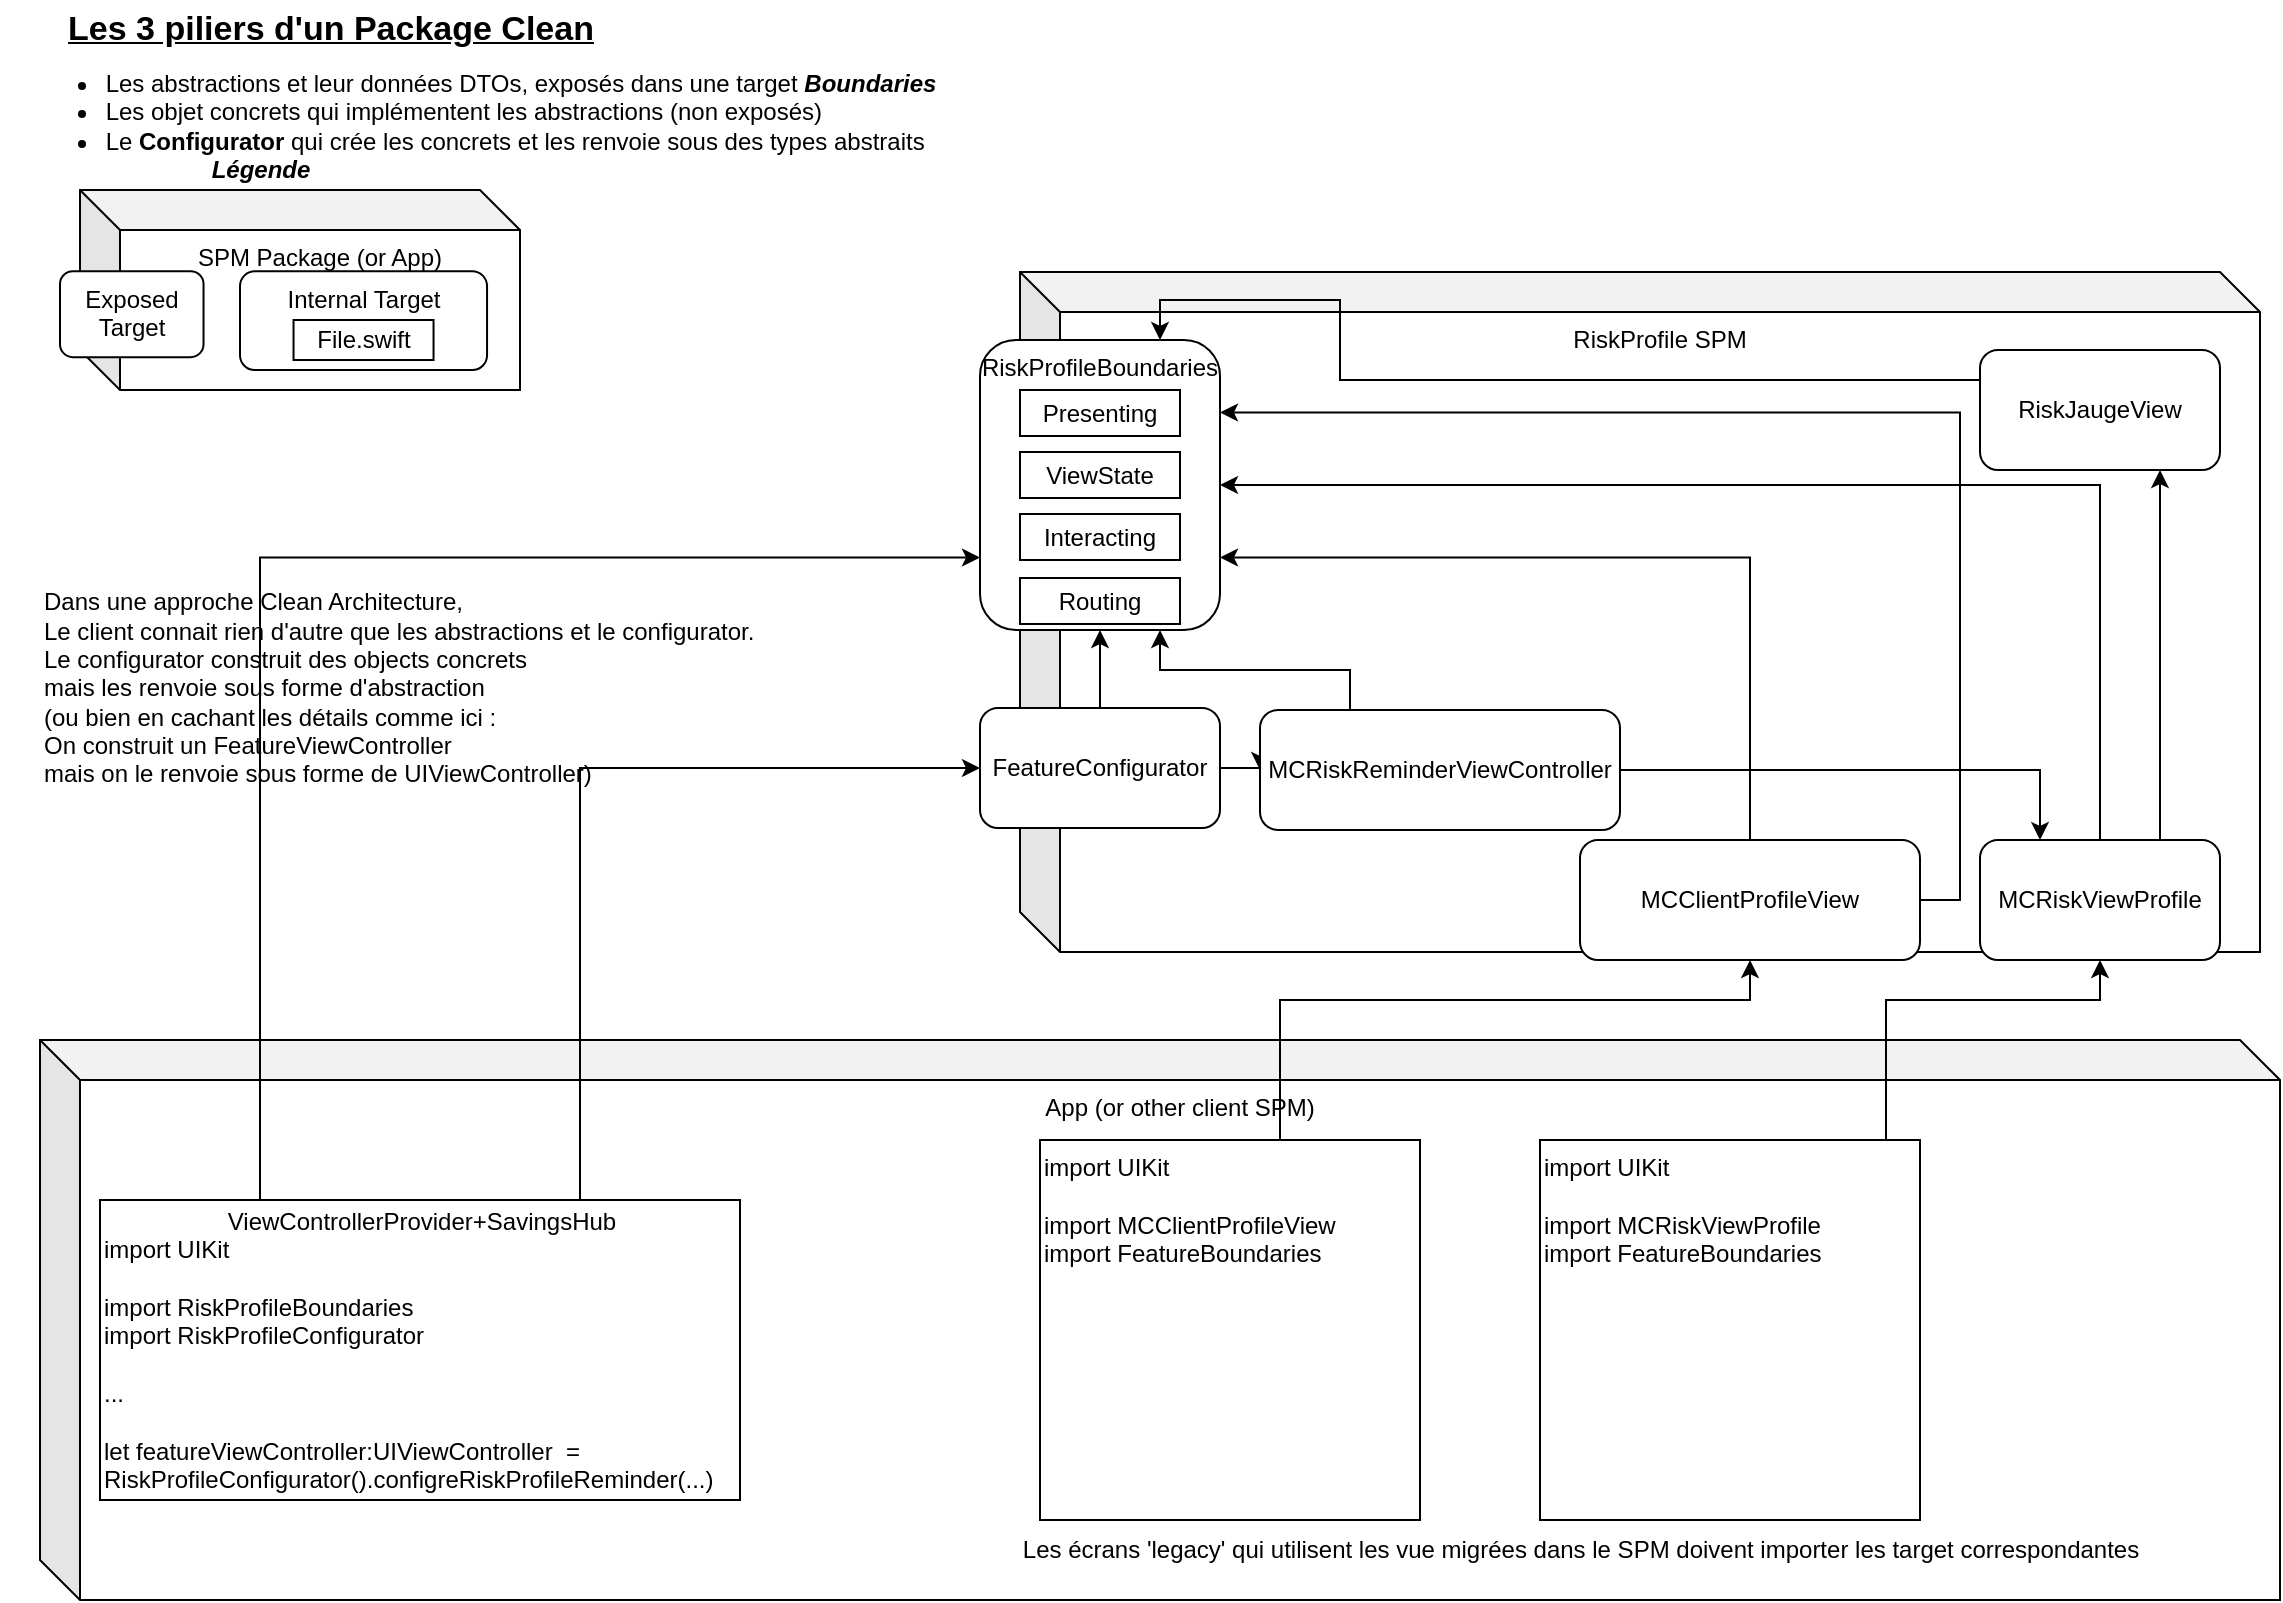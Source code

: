 <mxfile version="21.2.7" type="github">
  <diagram name="Page-1" id="cPZaBPU9ChipEOjV1w3C">
    <mxGraphModel dx="1525" dy="867" grid="1" gridSize="10" guides="1" tooltips="1" connect="1" arrows="1" fold="1" page="1" pageScale="1" pageWidth="1169" pageHeight="827" math="0" shadow="0">
      <root>
        <mxCell id="0" />
        <mxCell id="1" parent="0" />
        <mxCell id="VVqKtF_Fqne7itBjFoDa-1" value="RiskProfile SPM" style="shape=cube;whiteSpace=wrap;html=1;boundedLbl=1;backgroundOutline=1;darkOpacity=0.05;darkOpacity2=0.1;verticalAlign=top;" parent="1" vertex="1">
          <mxGeometry x="510" y="136" width="620" height="340" as="geometry" />
        </mxCell>
        <mxCell id="VVqKtF_Fqne7itBjFoDa-2" value="RiskProfileBoundaries" style="rounded=1;whiteSpace=wrap;html=1;verticalAlign=top;" parent="1" vertex="1">
          <mxGeometry x="490" y="170" width="120" height="145" as="geometry" />
        </mxCell>
        <mxCell id="xhKw9gcedyeIrSXuS4pG-3" style="edgeStyle=orthogonalEdgeStyle;rounded=0;orthogonalLoop=1;jettySize=auto;html=1;exitX=0.75;exitY=0;exitDx=0;exitDy=0;entryX=0.75;entryY=1;entryDx=0;entryDy=0;" edge="1" parent="1" source="VVqKtF_Fqne7itBjFoDa-3" target="xhKw9gcedyeIrSXuS4pG-2">
          <mxGeometry relative="1" as="geometry" />
        </mxCell>
        <mxCell id="xhKw9gcedyeIrSXuS4pG-13" style="edgeStyle=orthogonalEdgeStyle;rounded=0;orthogonalLoop=1;jettySize=auto;html=1;exitX=0.5;exitY=0;exitDx=0;exitDy=0;entryX=1;entryY=0.5;entryDx=0;entryDy=0;" edge="1" parent="1" source="VVqKtF_Fqne7itBjFoDa-3" target="VVqKtF_Fqne7itBjFoDa-2">
          <mxGeometry relative="1" as="geometry" />
        </mxCell>
        <mxCell id="VVqKtF_Fqne7itBjFoDa-3" value="MCRiskViewProfile" style="rounded=1;whiteSpace=wrap;html=1;" parent="1" vertex="1">
          <mxGeometry x="990" y="420" width="120" height="60" as="geometry" />
        </mxCell>
        <mxCell id="VVqKtF_Fqne7itBjFoDa-29" style="edgeStyle=orthogonalEdgeStyle;rounded=0;orthogonalLoop=1;jettySize=auto;html=1;exitX=1;exitY=0.5;exitDx=0;exitDy=0;entryX=1;entryY=0.25;entryDx=0;entryDy=0;" parent="1" source="VVqKtF_Fqne7itBjFoDa-4" target="VVqKtF_Fqne7itBjFoDa-2" edge="1">
          <mxGeometry relative="1" as="geometry" />
        </mxCell>
        <mxCell id="xhKw9gcedyeIrSXuS4pG-27" style="edgeStyle=orthogonalEdgeStyle;rounded=0;orthogonalLoop=1;jettySize=auto;html=1;exitX=0.5;exitY=0;exitDx=0;exitDy=0;entryX=1;entryY=0.75;entryDx=0;entryDy=0;" edge="1" parent="1" source="VVqKtF_Fqne7itBjFoDa-4" target="VVqKtF_Fqne7itBjFoDa-2">
          <mxGeometry relative="1" as="geometry" />
        </mxCell>
        <mxCell id="VVqKtF_Fqne7itBjFoDa-4" value="MCClientProfileView" style="rounded=1;whiteSpace=wrap;html=1;" parent="1" vertex="1">
          <mxGeometry x="790" y="420" width="170" height="60" as="geometry" />
        </mxCell>
        <mxCell id="VVqKtF_Fqne7itBjFoDa-7" style="edgeStyle=orthogonalEdgeStyle;rounded=0;orthogonalLoop=1;jettySize=auto;html=1;exitX=1;exitY=0.5;exitDx=0;exitDy=0;entryX=0;entryY=0.5;entryDx=0;entryDy=0;" parent="1" source="VVqKtF_Fqne7itBjFoDa-5" target="VVqKtF_Fqne7itBjFoDa-6" edge="1">
          <mxGeometry relative="1" as="geometry" />
        </mxCell>
        <mxCell id="VVqKtF_Fqne7itBjFoDa-8" style="edgeStyle=orthogonalEdgeStyle;rounded=0;orthogonalLoop=1;jettySize=auto;html=1;exitX=0.5;exitY=0;exitDx=0;exitDy=0;entryX=0.5;entryY=1;entryDx=0;entryDy=0;" parent="1" source="VVqKtF_Fqne7itBjFoDa-5" target="VVqKtF_Fqne7itBjFoDa-2" edge="1">
          <mxGeometry relative="1" as="geometry" />
        </mxCell>
        <mxCell id="VVqKtF_Fqne7itBjFoDa-5" value="FeatureConfigurator" style="rounded=1;whiteSpace=wrap;html=1;" parent="1" vertex="1">
          <mxGeometry x="490" y="354" width="120" height="60" as="geometry" />
        </mxCell>
        <mxCell id="VVqKtF_Fqne7itBjFoDa-12" style="edgeStyle=orthogonalEdgeStyle;rounded=0;orthogonalLoop=1;jettySize=auto;html=1;exitX=1;exitY=0.5;exitDx=0;exitDy=0;entryX=0.25;entryY=0;entryDx=0;entryDy=0;" parent="1" source="VVqKtF_Fqne7itBjFoDa-6" target="VVqKtF_Fqne7itBjFoDa-3" edge="1">
          <mxGeometry relative="1" as="geometry" />
        </mxCell>
        <mxCell id="xhKw9gcedyeIrSXuS4pG-28" style="edgeStyle=orthogonalEdgeStyle;rounded=0;orthogonalLoop=1;jettySize=auto;html=1;exitX=0.25;exitY=0;exitDx=0;exitDy=0;entryX=0.75;entryY=1;entryDx=0;entryDy=0;" edge="1" parent="1" source="VVqKtF_Fqne7itBjFoDa-6" target="VVqKtF_Fqne7itBjFoDa-2">
          <mxGeometry relative="1" as="geometry" />
        </mxCell>
        <mxCell id="VVqKtF_Fqne7itBjFoDa-6" value="MCRiskReminderViewController" style="rounded=1;whiteSpace=wrap;html=1;" parent="1" vertex="1">
          <mxGeometry x="630" y="355" width="180" height="60" as="geometry" />
        </mxCell>
        <mxCell id="VVqKtF_Fqne7itBjFoDa-15" value="App (or other client SPM)" style="shape=cube;whiteSpace=wrap;html=1;boundedLbl=1;backgroundOutline=1;darkOpacity=0.05;darkOpacity2=0.1;verticalAlign=top;" parent="1" vertex="1">
          <mxGeometry x="20" y="520" width="1120" height="280" as="geometry" />
        </mxCell>
        <mxCell id="VVqKtF_Fqne7itBjFoDa-18" value="Presenting" style="rounded=0;whiteSpace=wrap;html=1;" parent="1" vertex="1">
          <mxGeometry x="510" y="195" width="80" height="23" as="geometry" />
        </mxCell>
        <mxCell id="VVqKtF_Fqne7itBjFoDa-19" value="Interacting" style="rounded=0;whiteSpace=wrap;html=1;" parent="1" vertex="1">
          <mxGeometry x="510" y="257" width="80" height="23" as="geometry" />
        </mxCell>
        <mxCell id="VVqKtF_Fqne7itBjFoDa-20" value="ViewState" style="rounded=0;whiteSpace=wrap;html=1;" parent="1" vertex="1">
          <mxGeometry x="510" y="226" width="80" height="23" as="geometry" />
        </mxCell>
        <mxCell id="VVqKtF_Fqne7itBjFoDa-22" style="edgeStyle=orthogonalEdgeStyle;rounded=0;orthogonalLoop=1;jettySize=auto;html=1;exitX=0.25;exitY=0;exitDx=0;exitDy=0;entryX=0;entryY=0.75;entryDx=0;entryDy=0;" parent="1" source="xhKw9gcedyeIrSXuS4pG-25" target="VVqKtF_Fqne7itBjFoDa-2" edge="1">
          <mxGeometry relative="1" as="geometry">
            <mxPoint x="117.5" y="560" as="sourcePoint" />
          </mxGeometry>
        </mxCell>
        <mxCell id="xhKw9gcedyeIrSXuS4pG-15" style="edgeStyle=orthogonalEdgeStyle;rounded=0;orthogonalLoop=1;jettySize=auto;html=1;exitX=0.75;exitY=0;exitDx=0;exitDy=0;entryX=0;entryY=0.5;entryDx=0;entryDy=0;" edge="1" parent="1" source="xhKw9gcedyeIrSXuS4pG-25" target="VVqKtF_Fqne7itBjFoDa-5">
          <mxGeometry relative="1" as="geometry">
            <mxPoint x="232.5" y="560" as="sourcePoint" />
          </mxGeometry>
        </mxCell>
        <mxCell id="VVqKtF_Fqne7itBjFoDa-25" value="Dans une approche Clean Architecture,&lt;br&gt;Le client connait rien d&#39;autre que les abstractions et le configurator.&lt;br&gt;Le configurator construit des objects concrets&lt;br&gt;mais les renvoie sous forme d&#39;abstraction&lt;br&gt;(ou bien en cachant les détails comme ici :&lt;br&gt;On construit un FeatureViewController &lt;br&gt;mais on le renvoie sous forme de UIViewController)" style="text;html=1;align=left;verticalAlign=middle;resizable=0;points=[];autosize=1;strokeColor=none;fillColor=none;" parent="1" vertex="1">
          <mxGeometry x="20" y="289" width="380" height="110" as="geometry" />
        </mxCell>
        <mxCell id="VVqKtF_Fqne7itBjFoDa-38" value="&lt;b&gt;&lt;font style=&quot;font-size: 17px;&quot;&gt;&lt;u&gt;Les 3 piliers d&#39;un Package Clean&lt;/u&gt;&lt;/font&gt;&lt;/b&gt;" style="text;html=1;align=center;verticalAlign=middle;resizable=0;points=[];autosize=1;strokeColor=none;fillColor=none;" parent="1" vertex="1">
          <mxGeometry x="20" width="290" height="30" as="geometry" />
        </mxCell>
        <mxCell id="VVqKtF_Fqne7itBjFoDa-39" value="&lt;ul&gt;&lt;li style=&quot;text-align: left;&quot;&gt;Les abstractions et leur données DTOs, exposés dans une target &lt;i&gt;&lt;b&gt;Boundaries&lt;/b&gt;&lt;/i&gt;&lt;br&gt;&lt;/li&gt;&lt;li style=&quot;text-align: left;&quot;&gt;Les objet concrets qui implémentent les abstractions (non exposés)&lt;/li&gt;&lt;li style=&quot;text-align: left;&quot;&gt;Le &lt;b&gt;Configurator&lt;/b&gt; qui crée les concrets et les renvoie sous des types abstraits&amp;nbsp;&lt;/li&gt;&lt;/ul&gt;&lt;span style=&quot;&quot;&gt;&lt;div style=&quot;text-align: left;&quot;&gt;&lt;br&gt;&lt;/div&gt;&lt;/span&gt;" style="text;html=1;align=center;verticalAlign=middle;resizable=0;points=[];autosize=1;strokeColor=none;fillColor=none;" parent="1" vertex="1">
          <mxGeometry y="17.5" width="480" height="90" as="geometry" />
        </mxCell>
        <mxCell id="xhKw9gcedyeIrSXuS4pG-4" style="edgeStyle=orthogonalEdgeStyle;rounded=0;orthogonalLoop=1;jettySize=auto;html=1;exitX=0;exitY=0.25;exitDx=0;exitDy=0;entryX=0.75;entryY=0;entryDx=0;entryDy=0;" edge="1" parent="1" source="xhKw9gcedyeIrSXuS4pG-2" target="VVqKtF_Fqne7itBjFoDa-2">
          <mxGeometry relative="1" as="geometry">
            <Array as="points">
              <mxPoint x="670" y="190" />
              <mxPoint x="670" y="150" />
              <mxPoint x="580" y="150" />
            </Array>
          </mxGeometry>
        </mxCell>
        <mxCell id="xhKw9gcedyeIrSXuS4pG-2" value="RiskJaugeView" style="rounded=1;whiteSpace=wrap;html=1;" vertex="1" parent="1">
          <mxGeometry x="990" y="175" width="120" height="60" as="geometry" />
        </mxCell>
        <mxCell id="xhKw9gcedyeIrSXuS4pG-9" style="edgeStyle=orthogonalEdgeStyle;rounded=0;orthogonalLoop=1;jettySize=auto;html=1;exitX=0.5;exitY=0;exitDx=0;exitDy=0;entryX=0.5;entryY=1;entryDx=0;entryDy=0;" edge="1" parent="1" source="xhKw9gcedyeIrSXuS4pG-6" target="VVqKtF_Fqne7itBjFoDa-4">
          <mxGeometry relative="1" as="geometry">
            <Array as="points">
              <mxPoint x="640" y="570" />
              <mxPoint x="640" y="500" />
              <mxPoint x="875" y="500" />
            </Array>
          </mxGeometry>
        </mxCell>
        <mxCell id="xhKw9gcedyeIrSXuS4pG-6" value="import UIKit&lt;br&gt;&lt;br&gt;import&amp;nbsp;MCClientProfileView&lt;br&gt;import FeatureBoundaries" style="whiteSpace=wrap;html=1;aspect=fixed;align=left;verticalAlign=top;" vertex="1" parent="1">
          <mxGeometry x="520" y="570" width="190" height="190" as="geometry" />
        </mxCell>
        <mxCell id="xhKw9gcedyeIrSXuS4pG-8" style="edgeStyle=orthogonalEdgeStyle;rounded=0;orthogonalLoop=1;jettySize=auto;html=1;exitX=0.75;exitY=0;exitDx=0;exitDy=0;entryX=0.5;entryY=1;entryDx=0;entryDy=0;" edge="1" parent="1" source="xhKw9gcedyeIrSXuS4pG-7" target="VVqKtF_Fqne7itBjFoDa-3">
          <mxGeometry relative="1" as="geometry">
            <Array as="points">
              <mxPoint x="943" y="500" />
              <mxPoint x="1050" y="500" />
            </Array>
          </mxGeometry>
        </mxCell>
        <mxCell id="xhKw9gcedyeIrSXuS4pG-7" value="import UIKit&lt;br&gt;&lt;br&gt;import&amp;nbsp;MCRiskViewProfile&lt;br&gt;import FeatureBoundaries" style="whiteSpace=wrap;html=1;aspect=fixed;align=left;verticalAlign=top;" vertex="1" parent="1">
          <mxGeometry x="770" y="570" width="190" height="190" as="geometry" />
        </mxCell>
        <mxCell id="xhKw9gcedyeIrSXuS4pG-14" value="Routing" style="rounded=0;whiteSpace=wrap;html=1;" vertex="1" parent="1">
          <mxGeometry x="510" y="289" width="80" height="23" as="geometry" />
        </mxCell>
        <mxCell id="xhKw9gcedyeIrSXuS4pG-22" value="" style="group" vertex="1" connectable="0" parent="1">
          <mxGeometry x="30" y="70" width="230" height="125" as="geometry" />
        </mxCell>
        <mxCell id="VVqKtF_Fqne7itBjFoDa-36" value="&lt;b&gt;&lt;i&gt;Légende&lt;/i&gt;&lt;/b&gt;" style="text;html=1;align=center;verticalAlign=middle;resizable=0;points=[];autosize=1;strokeColor=none;fillColor=none;" parent="xhKw9gcedyeIrSXuS4pG-22" vertex="1">
          <mxGeometry x="65" width="70" height="30" as="geometry" />
        </mxCell>
        <mxCell id="VVqKtF_Fqne7itBjFoDa-31" value="SPM Package (or App)" style="shape=cube;whiteSpace=wrap;html=1;boundedLbl=1;backgroundOutline=1;darkOpacity=0.05;darkOpacity2=0.1;verticalAlign=top;" parent="xhKw9gcedyeIrSXuS4pG-22" vertex="1">
          <mxGeometry x="10" y="25" width="220" height="100" as="geometry" />
        </mxCell>
        <mxCell id="VVqKtF_Fqne7itBjFoDa-32" value="Internal Target" style="rounded=1;whiteSpace=wrap;html=1;verticalAlign=top;" parent="xhKw9gcedyeIrSXuS4pG-22" vertex="1">
          <mxGeometry x="90" y="65.63" width="123.53" height="49.38" as="geometry" />
        </mxCell>
        <mxCell id="VVqKtF_Fqne7itBjFoDa-37" value="Exposed &lt;br&gt;Target" style="rounded=1;whiteSpace=wrap;html=1;verticalAlign=top;" parent="xhKw9gcedyeIrSXuS4pG-22" vertex="1">
          <mxGeometry y="65.625" width="71.77" height="42.946" as="geometry" />
        </mxCell>
        <mxCell id="xhKw9gcedyeIrSXuS4pG-17" value="File.swift" style="rounded=0;whiteSpace=wrap;html=1;" vertex="1" parent="xhKw9gcedyeIrSXuS4pG-22">
          <mxGeometry x="116.77" y="90" width="70" height="20.01" as="geometry" />
        </mxCell>
        <mxCell id="xhKw9gcedyeIrSXuS4pG-24" value="Les écrans &#39;legacy&#39; qui utilisent les vue migrées dans le SPM doivent importer les target correspondantes" style="text;html=1;align=center;verticalAlign=middle;resizable=0;points=[];autosize=1;strokeColor=none;fillColor=none;" vertex="1" parent="1">
          <mxGeometry x="500" y="760" width="580" height="30" as="geometry" />
        </mxCell>
        <mxCell id="xhKw9gcedyeIrSXuS4pG-25" value="&lt;div style=&quot;text-align: center;&quot;&gt;ViewControllerProvider+SavingsHub&lt;/div&gt;import UIKit&lt;br style=&quot;border-color: var(--border-color);&quot;&gt;&lt;br style=&quot;border-color: var(--border-color);&quot;&gt;&lt;span style=&quot;&quot;&gt;import&amp;nbsp;RiskProfileBoundaries&lt;/span&gt;&lt;br style=&quot;border-color: var(--border-color);&quot;&gt;&lt;span style=&quot;&quot;&gt;import&amp;nbsp;RiskProfileConfigurator&lt;/span&gt;&lt;br style=&quot;border-color: var(--border-color);&quot;&gt;&lt;br&gt;...&lt;br&gt;&lt;br style=&quot;border-color: var(--border-color);&quot;&gt;&lt;div style=&quot;&quot;&gt;let featureViewController:UIViewController &amp;nbsp;= RiskProfileConfigurator().configreRiskProfileReminder(...)&lt;/div&gt;" style="rounded=0;whiteSpace=wrap;html=1;align=left;" vertex="1" parent="1">
          <mxGeometry x="50" y="600" width="320" height="150" as="geometry" />
        </mxCell>
      </root>
    </mxGraphModel>
  </diagram>
</mxfile>
